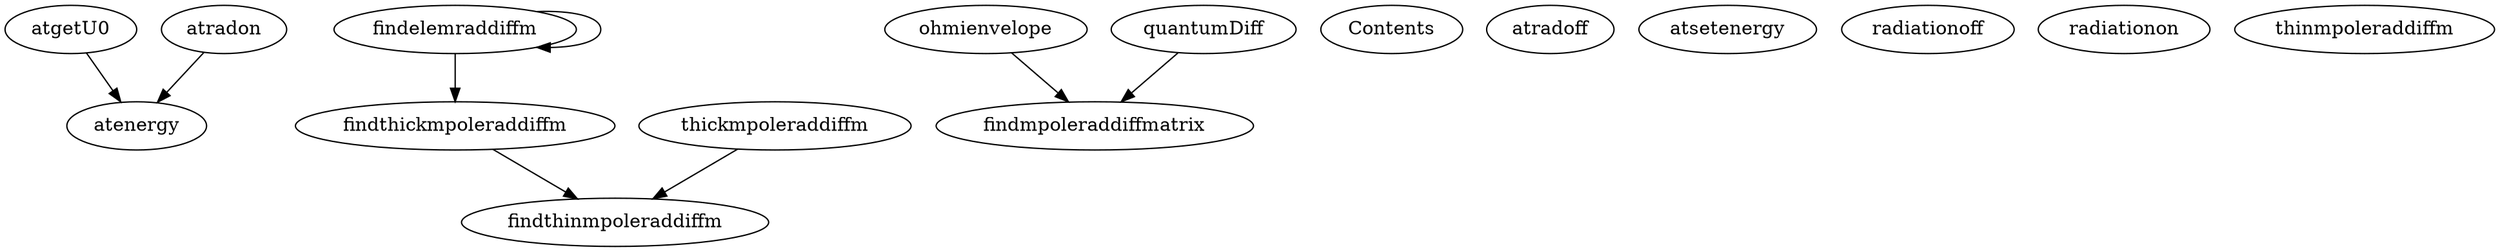 /* Created by mdot for Matlab */
digraph m2html {
  atgetU0 -> atenergy;
  atradon -> atenergy;
  findelemraddiffm -> findelemraddiffm;
  findelemraddiffm -> findthickmpoleraddiffm;
  findthickmpoleraddiffm -> findthinmpoleraddiffm;
  ohmienvelope -> findmpoleraddiffmatrix;
  quantumDiff -> findmpoleraddiffmatrix;
  thickmpoleraddiffm -> findthinmpoleraddiffm;

  Contents [URL="Contents.html"];
  atenergy [URL="atenergy.html"];
  atgetU0 [URL="atgetU0.html"];
  atradoff [URL="atradoff.html"];
  atradon [URL="atradon.html"];
  atsetenergy [URL="atsetenergy.html"];
  findelemraddiffm [URL="findelemraddiffm.html"];
  findmpoleraddiffmatrix [URL="findmpoleraddiffmatrix.html"];
  findthickmpoleraddiffm [URL="findthickmpoleraddiffm.html"];
  findthinmpoleraddiffm [URL="findthinmpoleraddiffm.html"];
  ohmienvelope [URL="ohmienvelope.html"];
  quantumDiff [URL="quantumDiff.html"];
  radiationoff [URL="radiationoff.html"];
  radiationon [URL="radiationon.html"];
  thickmpoleraddiffm [URL="thickmpoleraddiffm.html"];
  thinmpoleraddiffm [URL="thinmpoleraddiffm.html"];
}